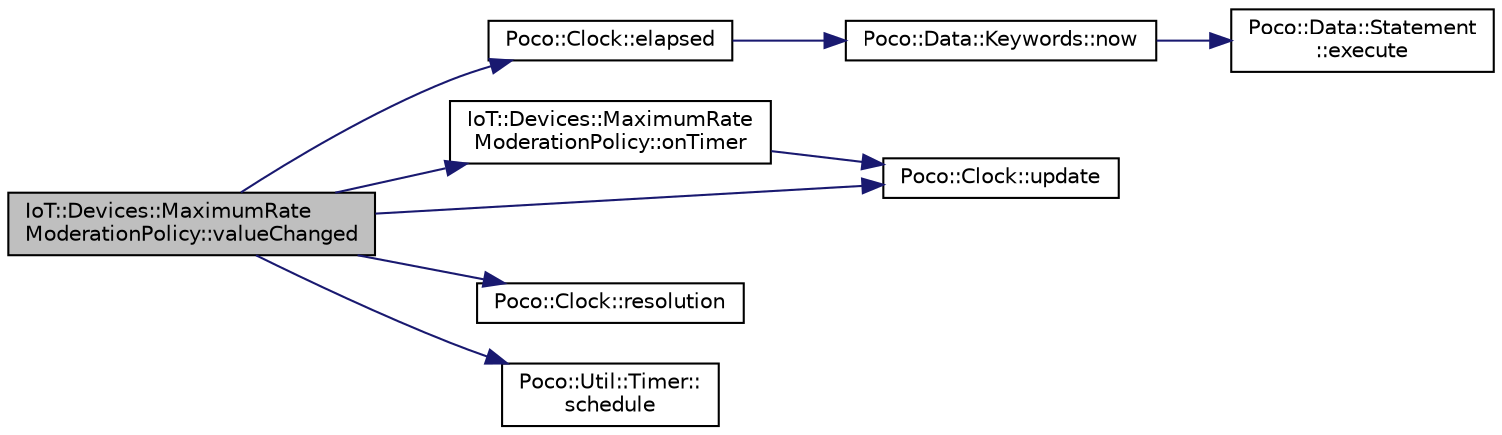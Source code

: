 digraph "IoT::Devices::MaximumRateModerationPolicy::valueChanged"
{
 // LATEX_PDF_SIZE
  edge [fontname="Helvetica",fontsize="10",labelfontname="Helvetica",labelfontsize="10"];
  node [fontname="Helvetica",fontsize="10",shape=record];
  rankdir="LR";
  Node1 [label="IoT::Devices::MaximumRate\lModerationPolicy::valueChanged",height=0.2,width=0.4,color="black", fillcolor="grey75", style="filled", fontcolor="black",tooltip=" "];
  Node1 -> Node2 [color="midnightblue",fontsize="10",style="solid",fontname="Helvetica"];
  Node2 [label="Poco::Clock::elapsed",height=0.2,width=0.4,color="black", fillcolor="white", style="filled",URL="$classPoco_1_1Clock.html#ae2e72c4859dfe2c775ca6b4c434358b6",tooltip=" "];
  Node2 -> Node3 [color="midnightblue",fontsize="10",style="solid",fontname="Helvetica"];
  Node3 [label="Poco::Data::Keywords::now",height=0.2,width=0.4,color="black", fillcolor="white", style="filled",URL="$namespacePoco_1_1Data_1_1Keywords.html#a839e06ffbdee1328f646e4c83e0ae1fd",tooltip=" "];
  Node3 -> Node4 [color="midnightblue",fontsize="10",style="solid",fontname="Helvetica"];
  Node4 [label="Poco::Data::Statement\l::execute",height=0.2,width=0.4,color="black", fillcolor="white", style="filled",URL="$classPoco_1_1Data_1_1Statement.html#a2be38d265a5c47b8210f15e4082eec4e",tooltip="Creates a string from the accumulated SQL statement."];
  Node1 -> Node5 [color="midnightblue",fontsize="10",style="solid",fontname="Helvetica"];
  Node5 [label="IoT::Devices::MaximumRate\lModerationPolicy::onTimer",height=0.2,width=0.4,color="black", fillcolor="white", style="filled",URL="$classIoT_1_1Devices_1_1MaximumRateModerationPolicy.html#a23fa04ff64ac961698b776662d5a3de1",tooltip=" "];
  Node5 -> Node6 [color="midnightblue",fontsize="10",style="solid",fontname="Helvetica"];
  Node6 [label="Poco::Clock::update",height=0.2,width=0.4,color="black", fillcolor="white", style="filled",URL="$classPoco_1_1Clock.html#a521efa07a2a801269b7b4ae84b08e9de",tooltip="Swaps the Clock with another one."];
  Node1 -> Node7 [color="midnightblue",fontsize="10",style="solid",fontname="Helvetica"];
  Node7 [label="Poco::Clock::resolution",height=0.2,width=0.4,color="black", fillcolor="white", style="filled",URL="$classPoco_1_1Clock.html#aaf45dab3da91f75231a5defa40ba4680",tooltip=" "];
  Node1 -> Node8 [color="midnightblue",fontsize="10",style="solid",fontname="Helvetica"];
  Node8 [label="Poco::Util::Timer::\lschedule",height=0.2,width=0.4,color="black", fillcolor="white", style="filled",URL="$classPoco_1_1Util_1_1Timer.html#a48317d645baf9d992e6e1810c106d7ea",tooltip=" "];
  Node1 -> Node6 [color="midnightblue",fontsize="10",style="solid",fontname="Helvetica"];
}
